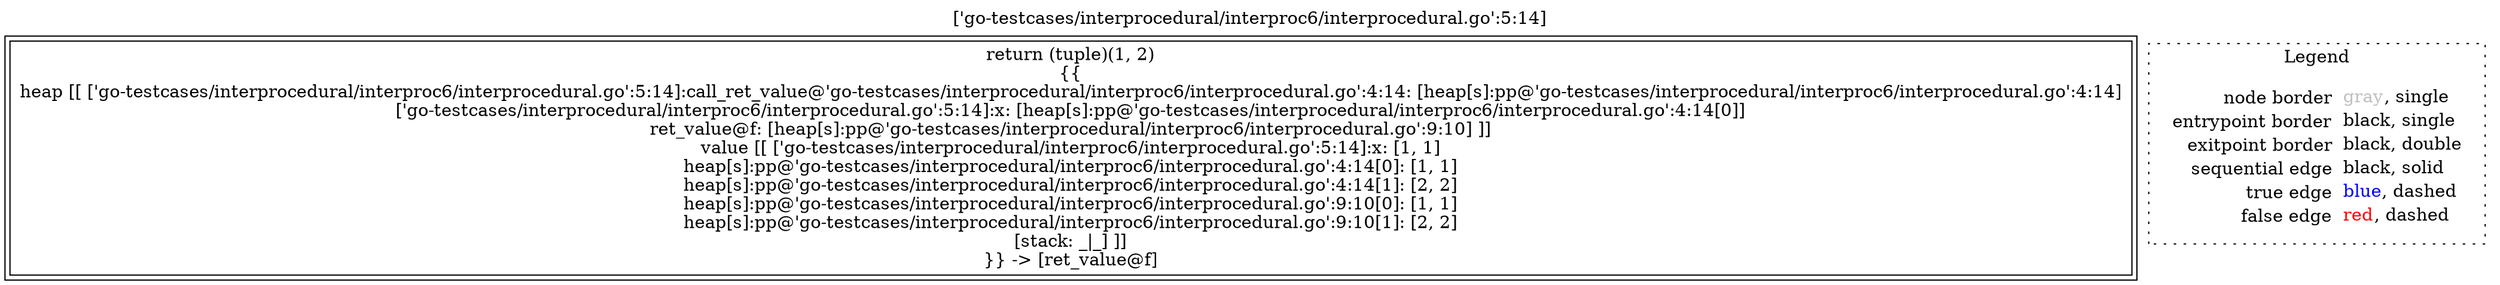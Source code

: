 digraph {
	labelloc="t";
	label="['go-testcases/interprocedural/interproc6/interprocedural.go':5:14]";
	"node0" [shape="rect",color="black",peripheries="2",label=<return (tuple)(1, 2)<BR/>{{<BR/>heap [[ ['go-testcases/interprocedural/interproc6/interprocedural.go':5:14]:call_ret_value@'go-testcases/interprocedural/interproc6/interprocedural.go':4:14: [heap[s]:pp@'go-testcases/interprocedural/interproc6/interprocedural.go':4:14]<BR/>['go-testcases/interprocedural/interproc6/interprocedural.go':5:14]:x: [heap[s]:pp@'go-testcases/interprocedural/interproc6/interprocedural.go':4:14[0]]<BR/>ret_value@f: [heap[s]:pp@'go-testcases/interprocedural/interproc6/interprocedural.go':9:10] ]]<BR/>value [[ ['go-testcases/interprocedural/interproc6/interprocedural.go':5:14]:x: [1, 1]<BR/>heap[s]:pp@'go-testcases/interprocedural/interproc6/interprocedural.go':4:14[0]: [1, 1]<BR/>heap[s]:pp@'go-testcases/interprocedural/interproc6/interprocedural.go':4:14[1]: [2, 2]<BR/>heap[s]:pp@'go-testcases/interprocedural/interproc6/interprocedural.go':9:10[0]: [1, 1]<BR/>heap[s]:pp@'go-testcases/interprocedural/interproc6/interprocedural.go':9:10[1]: [2, 2]<BR/>[stack: _|_] ]]<BR/>}} -&gt; [ret_value@f]>];
subgraph cluster_legend {
	label="Legend";
	style=dotted;
	node [shape=plaintext];
	"legend" [label=<<table border="0" cellpadding="2" cellspacing="0" cellborder="0"><tr><td align="right">node border&nbsp;</td><td align="left"><font color="gray">gray</font>, single</td></tr><tr><td align="right">entrypoint border&nbsp;</td><td align="left"><font color="black">black</font>, single</td></tr><tr><td align="right">exitpoint border&nbsp;</td><td align="left"><font color="black">black</font>, double</td></tr><tr><td align="right">sequential edge&nbsp;</td><td align="left"><font color="black">black</font>, solid</td></tr><tr><td align="right">true edge&nbsp;</td><td align="left"><font color="blue">blue</font>, dashed</td></tr><tr><td align="right">false edge&nbsp;</td><td align="left"><font color="red">red</font>, dashed</td></tr></table>>];
}

}
